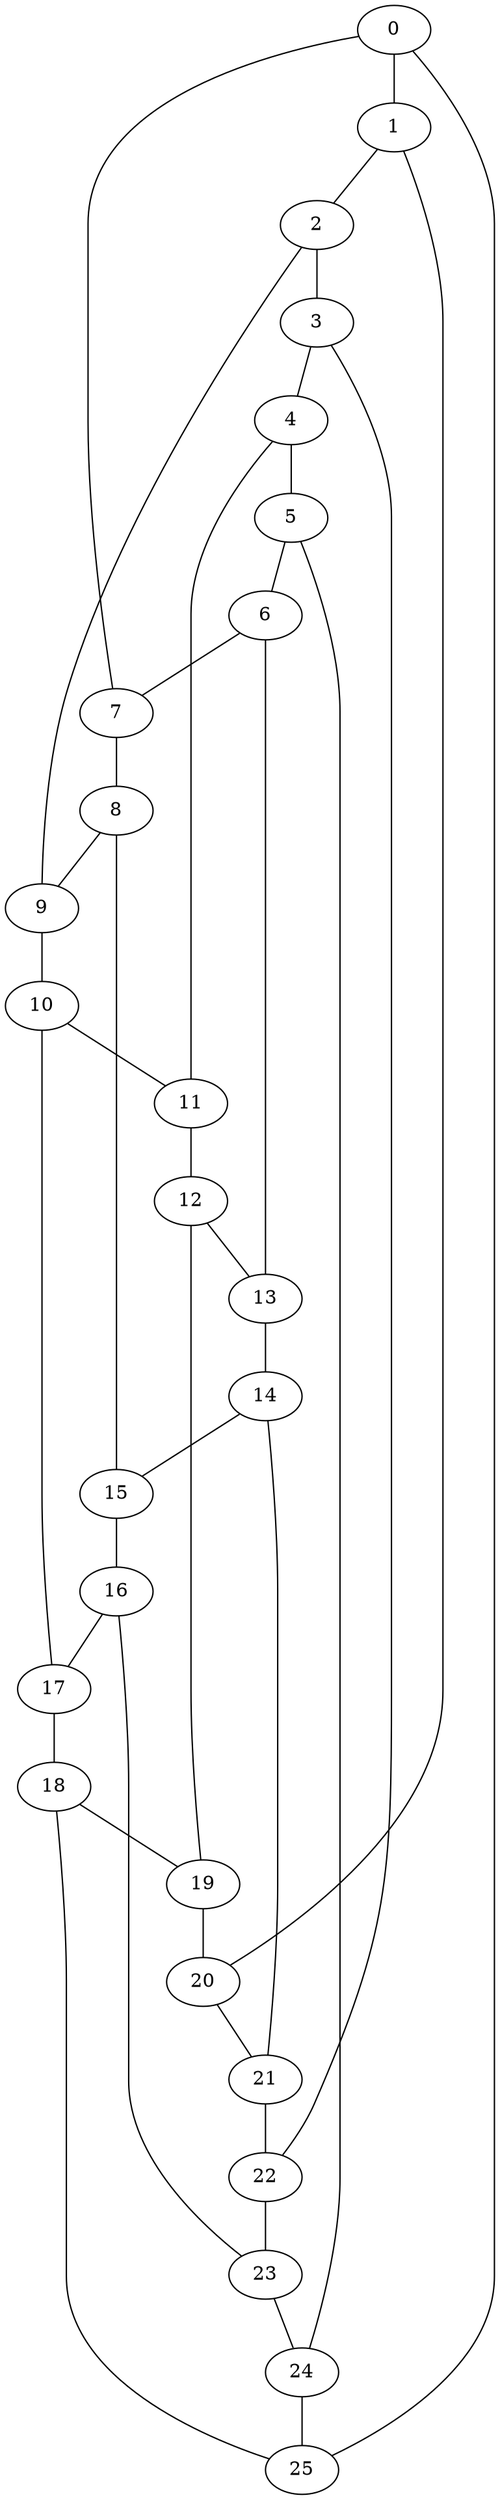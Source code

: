 graph g {0;1;2;3;4;5;6;7;8;9;10;11;12;13;14;15;16;17;18;19;20;21;22;23;24;25;0 -- 1;0 -- 7;0 -- 25;1 -- 2;1 -- 20;2 -- 3;2 -- 9;3 -- 4;3 -- 22;4 -- 5;4 -- 11;5 -- 6;5 -- 24;6 -- 7;6 -- 13;7 -- 8;8 -- 9;8 -- 15;9 -- 10;10 -- 11;10 -- 17;11 -- 12;12 -- 13;12 -- 19;13 -- 14;14 -- 15;14 -- 21;15 -- 16;16 -- 17;16 -- 23;17 -- 18;18 -- 19;18 -- 25;19 -- 20;20 -- 21;21 -- 22;22 -- 23;23 -- 24;24 -- 25;}